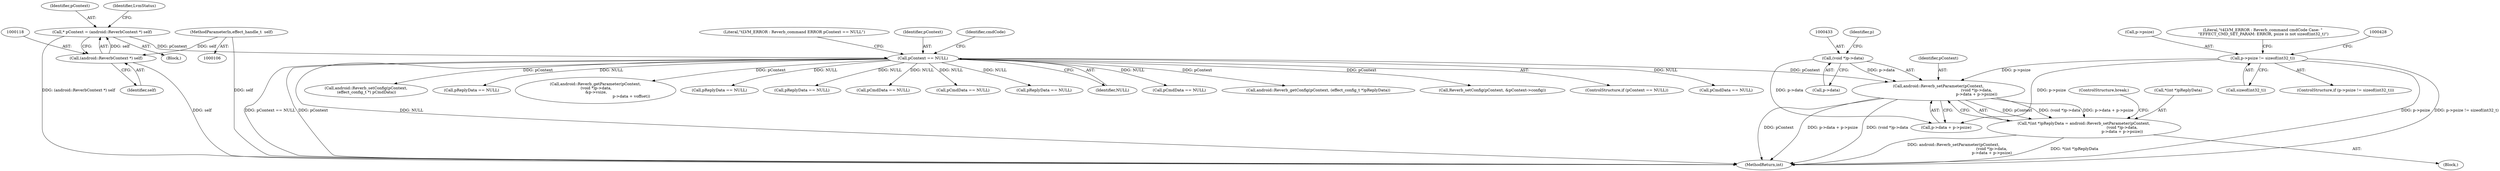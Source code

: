 digraph "0_Android_f490fc335772a9b14e78997486f4a572b0594c04_0@pointer" {
"1000430" [label="(Call,android::Reverb_setParameter(pContext,\n                                                              (void *)p->data,\n                                                              p->data + p->psize))"];
"1000126" [label="(Call,pContext == NULL)"];
"1000115" [label="(Call,* pContext = (android::ReverbContext *) self)"];
"1000117" [label="(Call,(android::ReverbContext *) self)"];
"1000107" [label="(MethodParameterIn,effect_handle_t  self)"];
"1000432" [label="(Call,(void *)p->data)"];
"1000413" [label="(Call,p->psize != sizeof(int32_t))"];
"1000425" [label="(Call,*(int *)pReplyData = android::Reverb_setParameter(pContext,\n                                                              (void *)p->data,\n                                                              p->data + p->psize))"];
"1000413" [label="(Call,p->psize != sizeof(int32_t))"];
"1000127" [label="(Identifier,pContext)"];
"1000141" [label="(Call,pReplyData == NULL)"];
"1000430" [label="(Call,android::Reverb_setParameter(pContext,\n                                                              (void *)p->data,\n                                                              p->data + p->psize))"];
"1000412" [label="(ControlStructure,if (p->psize != sizeof(int32_t)))"];
"1000431" [label="(Identifier,pContext)"];
"1000344" [label="(Call,android::Reverb_getParameter(pContext,\n (void *)p->data,\n &p->vsize,\n                                                          p->data + voffset))"];
"1000113" [label="(Block,)"];
"1000448" [label="(Call,pReplyData == NULL)"];
"1000437" [label="(Call,p->data + p->psize)"];
"1000136" [label="(Identifier,cmdCode)"];
"1000685" [label="(MethodReturn,int)"];
"1000519" [label="(Call,pReplyData == NULL)"];
"1000376" [label="(Call,pCmdData == NULL)"];
"1000270" [label="(Call,pCmdData == NULL)"];
"1000417" [label="(Call,sizeof(int32_t))"];
"1000116" [label="(Identifier,pContext)"];
"1000432" [label="(Call,(void *)p->data)"];
"1000123" [label="(Identifier,LvmStatus)"];
"1000425" [label="(Call,*(int *)pReplyData = android::Reverb_setParameter(pContext,\n                                                              (void *)p->data,\n                                                              p->data + p->psize))"];
"1000210" [label="(Call,pReplyData == NULL)"];
"1000131" [label="(Literal,\"\tLVM_ERROR : Reverb_command ERROR pContext == NULL\")"];
"1000126" [label="(Call,pContext == NULL)"];
"1000128" [label="(Identifier,NULL)"];
"1000560" [label="(Call,pCmdData == NULL)"];
"1000228" [label="(Call,android::Reverb_getConfig(pContext, (effect_config_t *)pReplyData))"];
"1000444" [label="(ControlStructure,break;)"];
"1000426" [label="(Call,*(int *)pReplyData)"];
"1000235" [label="(Call,Reverb_setConfig(pContext, &pContext->config))"];
"1000414" [label="(Call,p->psize)"];
"1000439" [label="(Identifier,p)"];
"1000434" [label="(Call,p->data)"];
"1000125" [label="(ControlStructure,if (pContext == NULL))"];
"1000373" [label="(Block,)"];
"1000115" [label="(Call,* pContext = (android::ReverbContext *) self)"];
"1000107" [label="(MethodParameterIn,effect_handle_t  self)"];
"1000169" [label="(Call,pCmdData == NULL)"];
"1000201" [label="(Call,android::Reverb_setConfig(pContext,\n (effect_config_t *) pCmdData))"];
"1000421" [label="(Literal,\"\t4LVM_ERROR : Reverb_command cmdCode Case: \"\n \"EFFECT_CMD_SET_PARAM: ERROR, psize is not sizeof(int32_t)\")"];
"1000117" [label="(Call,(android::ReverbContext *) self)"];
"1000119" [label="(Identifier,self)"];
"1000430" -> "1000425"  [label="AST: "];
"1000430" -> "1000437"  [label="CFG: "];
"1000431" -> "1000430"  [label="AST: "];
"1000432" -> "1000430"  [label="AST: "];
"1000437" -> "1000430"  [label="AST: "];
"1000425" -> "1000430"  [label="CFG: "];
"1000430" -> "1000685"  [label="DDG: p->data + p->psize"];
"1000430" -> "1000685"  [label="DDG: (void *)p->data"];
"1000430" -> "1000685"  [label="DDG: pContext"];
"1000430" -> "1000425"  [label="DDG: pContext"];
"1000430" -> "1000425"  [label="DDG: (void *)p->data"];
"1000430" -> "1000425"  [label="DDG: p->data + p->psize"];
"1000126" -> "1000430"  [label="DDG: pContext"];
"1000432" -> "1000430"  [label="DDG: p->data"];
"1000413" -> "1000430"  [label="DDG: p->psize"];
"1000126" -> "1000125"  [label="AST: "];
"1000126" -> "1000128"  [label="CFG: "];
"1000127" -> "1000126"  [label="AST: "];
"1000128" -> "1000126"  [label="AST: "];
"1000131" -> "1000126"  [label="CFG: "];
"1000136" -> "1000126"  [label="CFG: "];
"1000126" -> "1000685"  [label="DDG: pContext == NULL"];
"1000126" -> "1000685"  [label="DDG: pContext"];
"1000126" -> "1000685"  [label="DDG: NULL"];
"1000115" -> "1000126"  [label="DDG: pContext"];
"1000126" -> "1000141"  [label="DDG: NULL"];
"1000126" -> "1000169"  [label="DDG: NULL"];
"1000126" -> "1000201"  [label="DDG: pContext"];
"1000126" -> "1000210"  [label="DDG: NULL"];
"1000126" -> "1000228"  [label="DDG: pContext"];
"1000126" -> "1000235"  [label="DDG: pContext"];
"1000126" -> "1000270"  [label="DDG: NULL"];
"1000126" -> "1000344"  [label="DDG: pContext"];
"1000126" -> "1000376"  [label="DDG: NULL"];
"1000126" -> "1000448"  [label="DDG: NULL"];
"1000126" -> "1000519"  [label="DDG: NULL"];
"1000126" -> "1000560"  [label="DDG: NULL"];
"1000115" -> "1000113"  [label="AST: "];
"1000115" -> "1000117"  [label="CFG: "];
"1000116" -> "1000115"  [label="AST: "];
"1000117" -> "1000115"  [label="AST: "];
"1000123" -> "1000115"  [label="CFG: "];
"1000115" -> "1000685"  [label="DDG: (android::ReverbContext *) self"];
"1000117" -> "1000115"  [label="DDG: self"];
"1000117" -> "1000119"  [label="CFG: "];
"1000118" -> "1000117"  [label="AST: "];
"1000119" -> "1000117"  [label="AST: "];
"1000117" -> "1000685"  [label="DDG: self"];
"1000107" -> "1000117"  [label="DDG: self"];
"1000107" -> "1000106"  [label="AST: "];
"1000107" -> "1000685"  [label="DDG: self"];
"1000432" -> "1000434"  [label="CFG: "];
"1000433" -> "1000432"  [label="AST: "];
"1000434" -> "1000432"  [label="AST: "];
"1000439" -> "1000432"  [label="CFG: "];
"1000432" -> "1000437"  [label="DDG: p->data"];
"1000413" -> "1000412"  [label="AST: "];
"1000413" -> "1000417"  [label="CFG: "];
"1000414" -> "1000413"  [label="AST: "];
"1000417" -> "1000413"  [label="AST: "];
"1000421" -> "1000413"  [label="CFG: "];
"1000428" -> "1000413"  [label="CFG: "];
"1000413" -> "1000685"  [label="DDG: p->psize"];
"1000413" -> "1000685"  [label="DDG: p->psize != sizeof(int32_t)"];
"1000413" -> "1000437"  [label="DDG: p->psize"];
"1000425" -> "1000373"  [label="AST: "];
"1000426" -> "1000425"  [label="AST: "];
"1000444" -> "1000425"  [label="CFG: "];
"1000425" -> "1000685"  [label="DDG: *(int *)pReplyData"];
"1000425" -> "1000685"  [label="DDG: android::Reverb_setParameter(pContext,\n                                                              (void *)p->data,\n                                                              p->data + p->psize)"];
}

